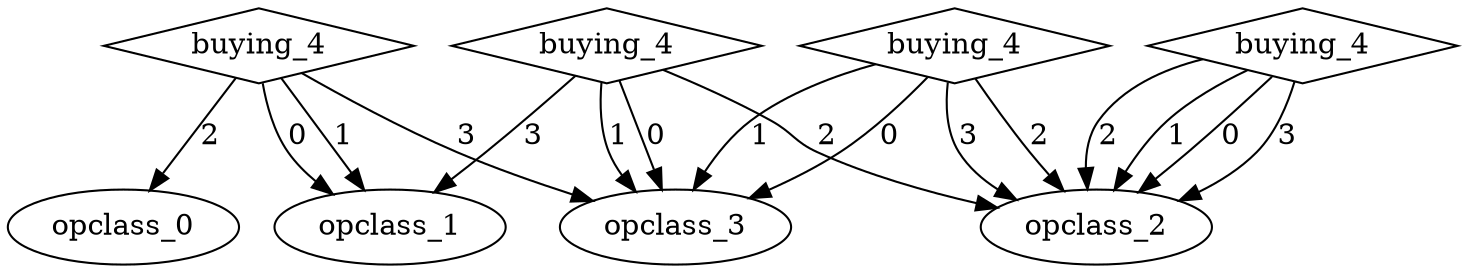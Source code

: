 digraph {
node [label=opclass_3,style=""] opclass_3
node [label=opclass_0,style=""] opclass_0
node [label=opclass_1,style=""] opclass_1
node [label=opclass_1,style=""] opclass_1
node [label=opclass_2,style=""] opclass_2
node [label=opclass_2,style=""] opclass_2
node [label=opclass_3,style=""] opclass_3
node [label=opclass_3,style=""] opclass_3
node [label=opclass_1,style=""] opclass_1
node [label=opclass_2,style=""] opclass_2
node [label=opclass_3,style=""] opclass_3
node [label=opclass_3,style=""] opclass_3
node [label=opclass_2,style=""] opclass_2
node [label=opclass_2,style=""] opclass_2
node [label=opclass_2,style=""] opclass_2
node [label=opclass_2,style=""] opclass_2
node [label=buying_4,shape="diamond",style=""] 0

3 -> opclass_3 [label="3"]
3 -> opclass_0 [label="2"]
3 -> opclass_1 [label="1"]
3 -> opclass_1 [label="0"]
2 -> opclass_2 [label="3"]
2 -> opclass_2 [label="2"]
2 -> opclass_3 [label="1"]
2 -> opclass_3 [label="0"]
1 -> opclass_1 [label="3"]
1 -> opclass_2 [label="2"]
1 -> opclass_3 [label="1"]
1 -> opclass_3 [label="0"]
0 -> opclass_2 [label="3"]
0 -> opclass_2 [label="2"]
0 -> opclass_2 [label="1"]
0 -> opclass_2 [label="0"]
}